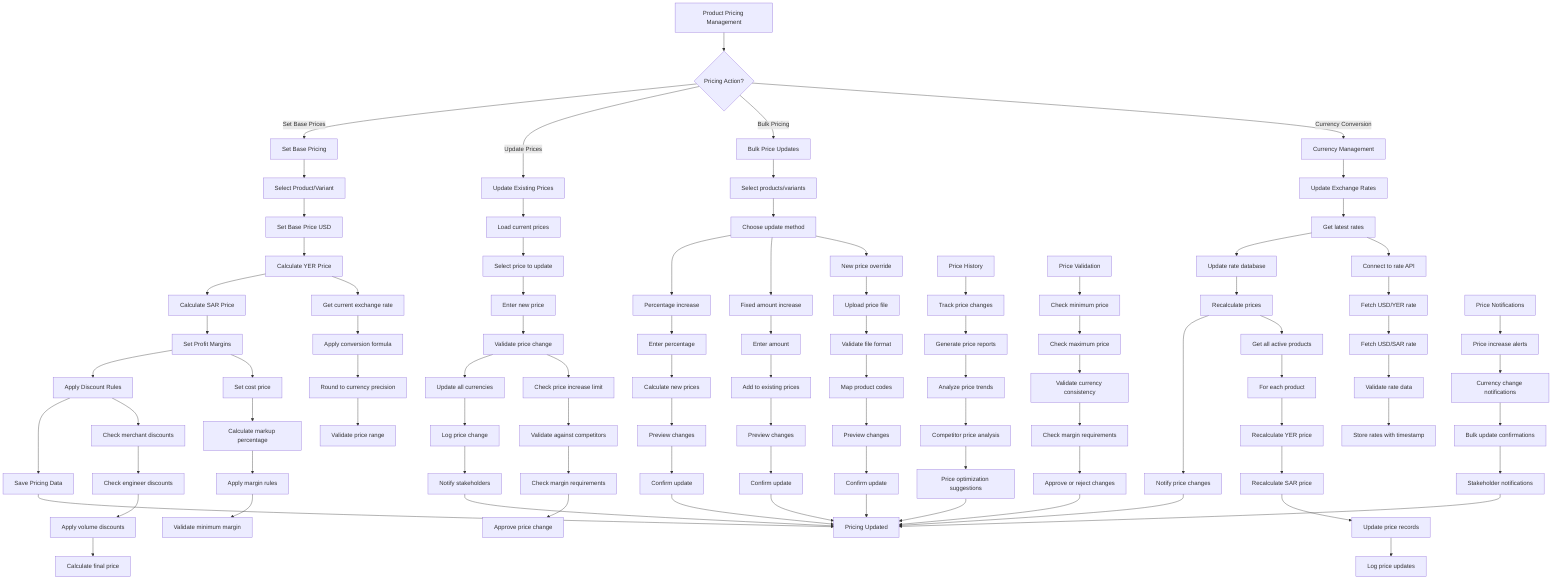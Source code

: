 %% Product Pricing and Currency Management
%% View at https://mermaid.live
flowchart TD
  A[Product Pricing Management] --> B{Pricing Action?}
  B -->|Set Base Prices| C[Set Base Pricing]
  B -->|Update Prices| D[Update Existing Prices]
  B -->|Bulk Pricing| E[Bulk Price Updates]
  B -->|Currency Conversion| F[Currency Management]
  
  %% Set Base Pricing
  C --> C1[Select Product/Variant]
  C1 --> C2[Set Base Price USD]
  C2 --> C3[Calculate YER Price]
  C3 --> C4[Calculate SAR Price]
  C4 --> C5[Set Profit Margins]
  C5 --> C6[Apply Discount Rules]
  C6 --> C7[Save Pricing Data]
  
  %% Currency Conversion Process
  C3 --> C3A[Get current exchange rate]
  C3A --> C3B[Apply conversion formula]
  C3B --> C3C[Round to currency precision]
  C3C --> C3D[Validate price range]
  
  %% Profit Margin Calculation
  C5 --> C5A[Set cost price]
  C5A --> C5B[Calculate markup percentage]
  C5B --> C5C[Apply margin rules]
  C5C --> C5D[Validate minimum margin]
  
  %% Discount Rules Application
  C6 --> C6A[Check merchant discounts]
  C6A --> C6B[Check engineer discounts]
  C6B --> C6C[Apply volume discounts]
  C6C --> C6D[Calculate final price]
  
  %% Update Existing Prices
  D --> D1[Load current prices]
  D1 --> D2[Select price to update]
  D2 --> D3[Enter new price]
  D3 --> D4[Validate price change]
  D4 --> D5[Update all currencies]
  D5 --> D6[Log price change]
  D6 --> D7[Notify stakeholders]
  
  %% Price Change Validation
  D4 --> D4A[Check price increase limit]
  D4A --> D4B[Validate against competitors]
  D4B --> D4C[Check margin requirements]
  D4C --> D4D[Approve price change]
  
  %% Bulk Price Updates
  E --> E1[Select products/variants]
  E1 --> E2[Choose update method]
  E2 --> E3[Percentage increase]
  E2 --> E4[Fixed amount increase]
  E2 --> E5[New price override]
  
  %% Percentage Update
  E3 --> E3A[Enter percentage]
  E3A --> E3B[Calculate new prices]
  E3B --> E3C[Preview changes]
  E3C --> E3D[Confirm update]
  
  %% Fixed Amount Update
  E4 --> E4A[Enter amount]
  E4A --> E4B[Add to existing prices]
  E4B --> E4C[Preview changes]
  E4C --> E4D[Confirm update]
  
  %% Price Override
  E5 --> E5A[Upload price file]
  E5A --> E5B[Validate file format]
  E5B --> E5C[Map product codes]
  E5C --> E5D[Preview changes]
  E5D --> E5E[Confirm update]
  
  %% Currency Management
  F --> F1[Update Exchange Rates]
  F1 --> F2[Get latest rates]
  F2 --> F3[Update rate database]
  F3 --> F4[Recalculate prices]
  F4 --> F5[Notify price changes]
  
  %% Exchange Rate Update
  F2 --> F2A[Connect to rate API]
  F2A --> F2B[Fetch USD/YER rate]
  F2B --> F2C[Fetch USD/SAR rate]
  F2C --> F2D[Validate rate data]
  F2D --> F2E[Store rates with timestamp]
  
  %% Price Recalculation
  F4 --> F4A[Get all active products]
  F4A --> F4B[For each product]
  F4B --> F4C[Recalculate YER price]
  F4C --> F4D[Recalculate SAR price]
  F4D --> F4E[Update price records]
  F4E --> F4F[Log price updates]
  
  %% Price History and Analytics
  G[Price History] --> G1[Track price changes]
  G1 --> G2[Generate price reports]
  G2 --> G3[Analyze price trends]
  G3 --> G4[Competitor price analysis]
  G4 --> G5[Price optimization suggestions]
  
  %% Price Validation
  H[Price Validation] --> H1[Check minimum price]
  H1 --> H2[Check maximum price]
  H2 --> H3[Validate currency consistency]
  H3 --> H4[Check margin requirements]
  H4 --> H5[Approve or reject changes]
  
  %% Notification System
  I[Price Notifications] --> I1[Price increase alerts]
  I1 --> I2[Currency change notifications]
  I2 --> I3[Bulk update confirmations]
  I3 --> I4[Stakeholder notifications]
  
  %% End points
  C7 --> Z[Pricing Updated]
  D7 --> Z
  E3D --> Z
  E4D --> Z
  E5E --> Z
  F5 --> Z
  G5 --> Z
  H5 --> Z
  I4 --> Z